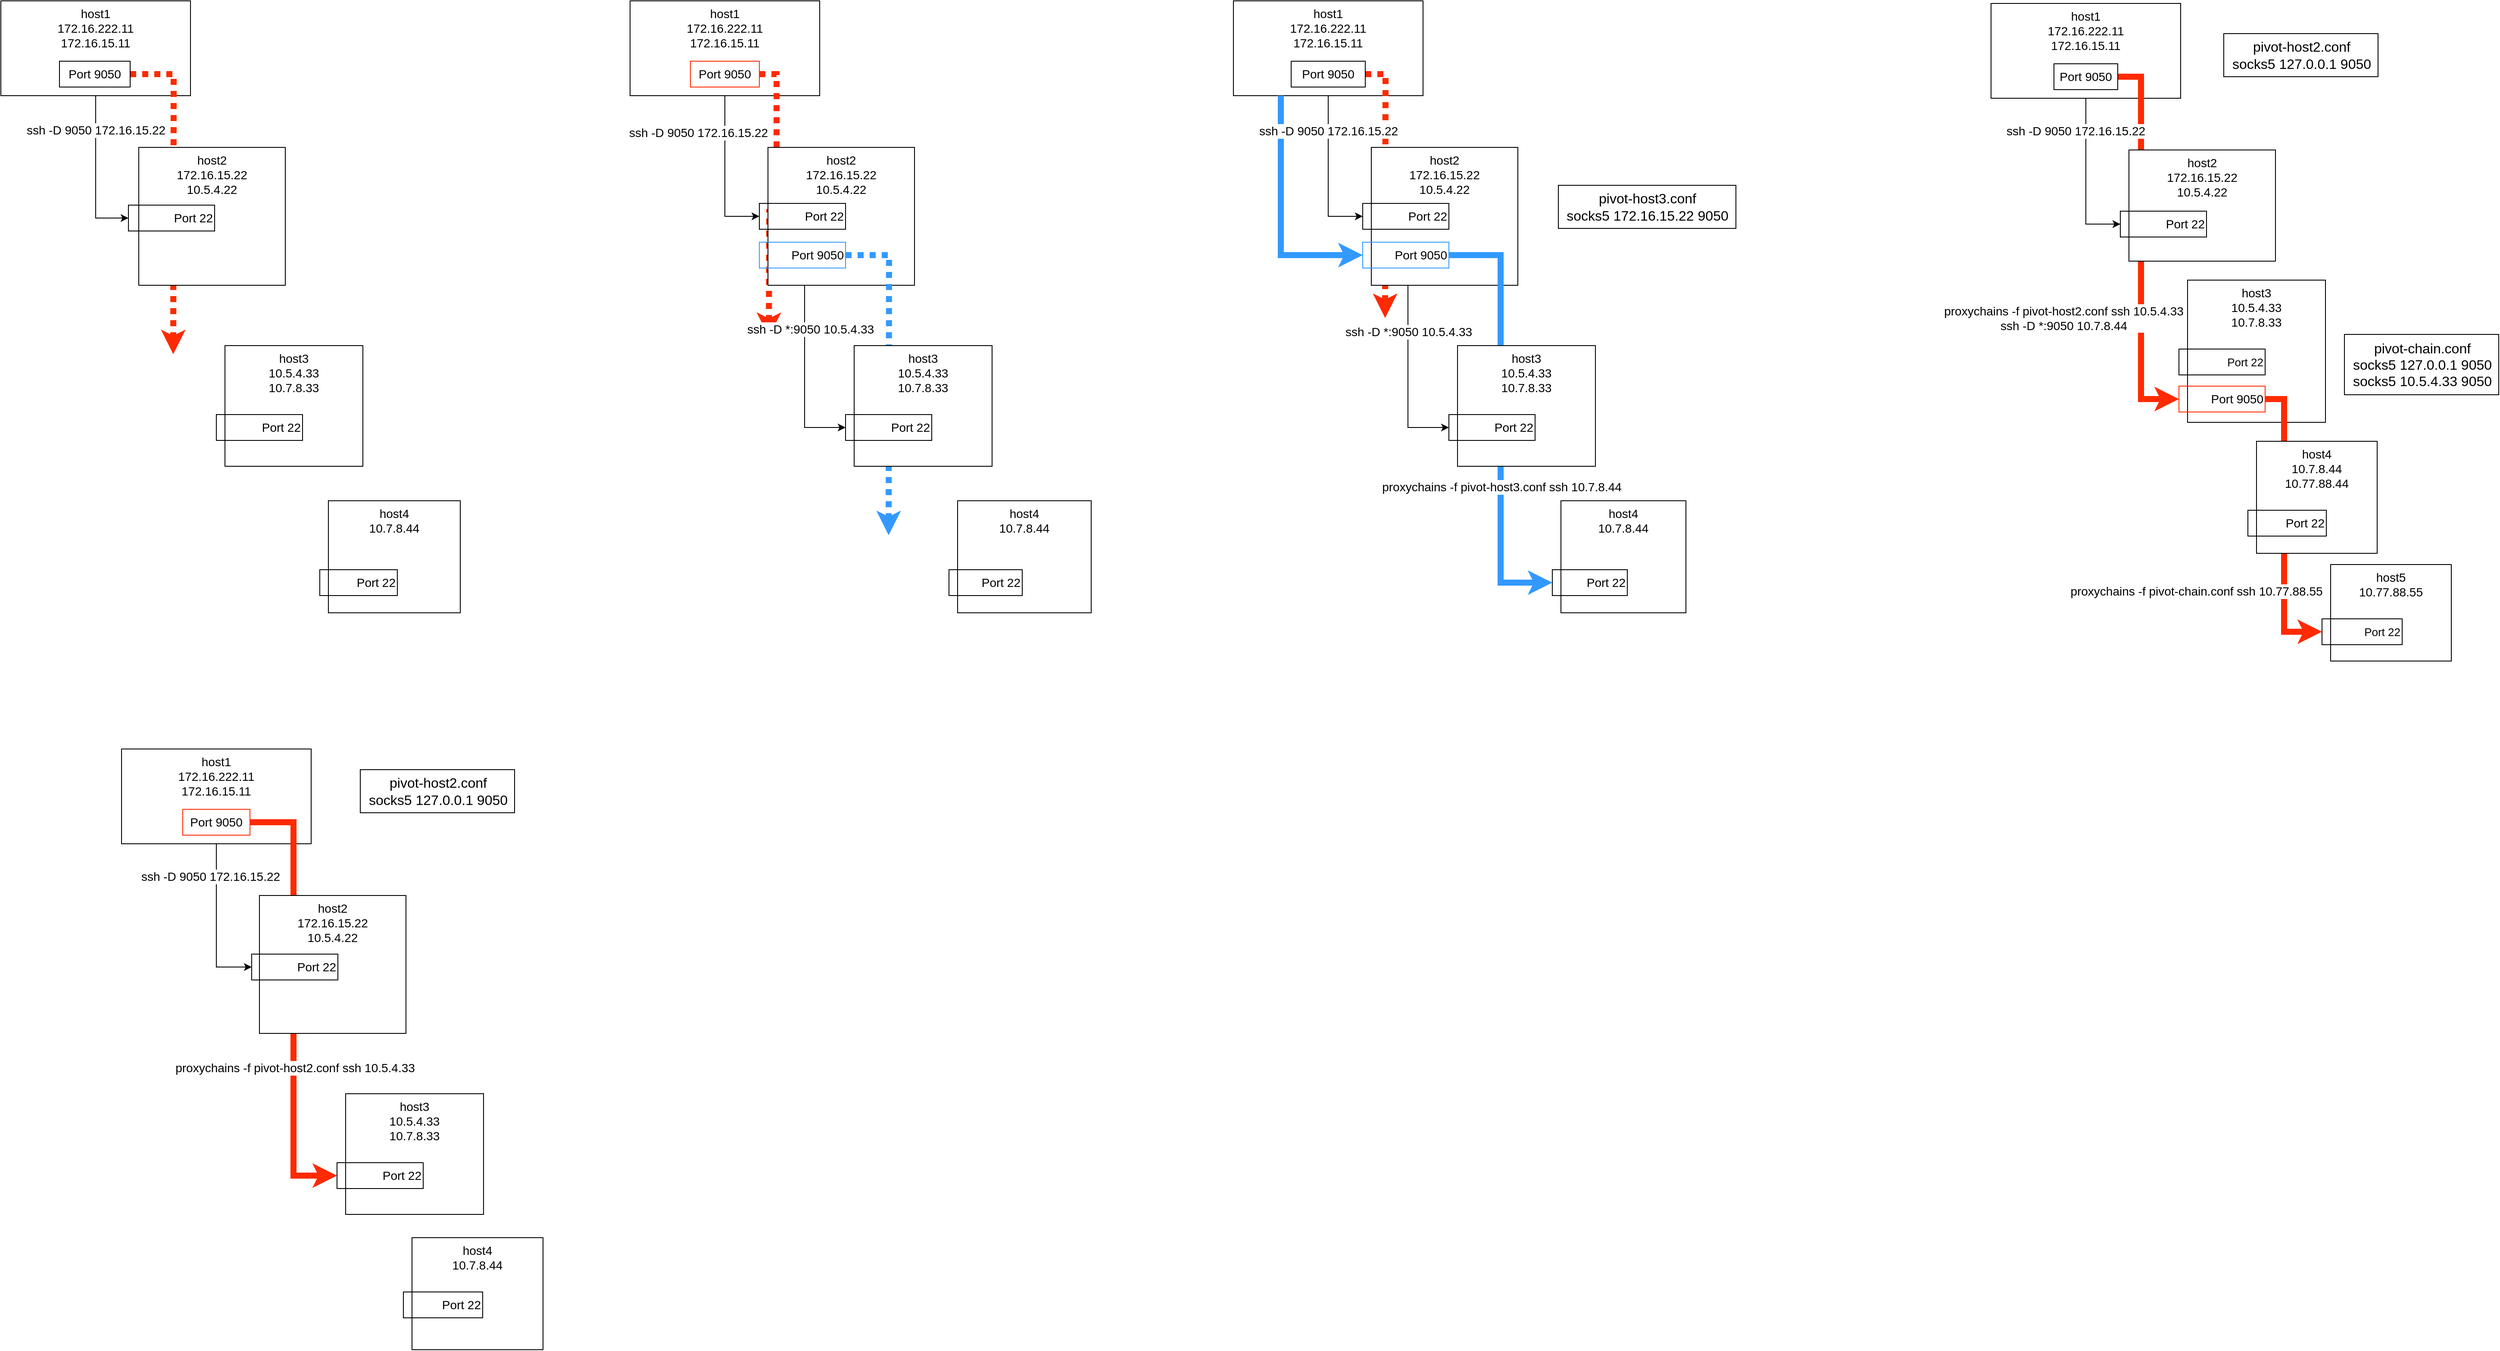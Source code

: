 <mxfile version="24.3.1" type="device">
  <diagram name="Page-1" id="nx87WHS0zUf4_XjafmUd">
    <mxGraphModel dx="1536" dy="868" grid="0" gridSize="10" guides="0" tooltips="1" connect="1" arrows="1" fold="1" page="0" pageScale="1" pageWidth="850" pageHeight="1100" math="0" shadow="0">
      <root>
        <mxCell id="0" />
        <mxCell id="1" parent="0" />
        <mxCell id="AU1vxYE2olVwv8mmauUp-4" value="host1&lt;div style=&quot;font-size: 14px;&quot;&gt;172.16.222.11&lt;/div&gt;&lt;div style=&quot;font-size: 14px;&quot;&gt;172.16.15.11&lt;/div&gt;" style="rounded=0;whiteSpace=wrap;html=1;verticalAlign=top;fontSize=14;" vertex="1" parent="1">
          <mxGeometry x="2379" y="223" width="220" height="110" as="geometry" />
        </mxCell>
        <mxCell id="AU1vxYE2olVwv8mmauUp-5" style="edgeStyle=orthogonalEdgeStyle;rounded=0;orthogonalLoop=1;jettySize=auto;html=1;exitX=1;exitY=0.5;exitDx=0;exitDy=0;strokeWidth=7;strokeColor=#FF2A00;entryX=0;entryY=0.5;entryDx=0;entryDy=0;" edge="1" source="AU1vxYE2olVwv8mmauUp-6" parent="1" target="AU1vxYE2olVwv8mmauUp-13">
          <mxGeometry relative="1" as="geometry">
            <mxPoint x="2555" y="591" as="targetPoint" />
            <Array as="points">
              <mxPoint x="2553" y="308" />
              <mxPoint x="2553" y="682" />
            </Array>
          </mxGeometry>
        </mxCell>
        <mxCell id="AU1vxYE2olVwv8mmauUp-22" value="proxychains -f pivot-host2.conf ssh 10.5.4.33&lt;div&gt;ssh -D *:9050 10.7.8.44&lt;/div&gt;" style="edgeLabel;html=1;align=center;verticalAlign=middle;resizable=0;points=[];fontSize=14;" vertex="1" connectable="0" parent="AU1vxYE2olVwv8mmauUp-5">
          <mxGeometry x="0.386" y="1" relative="1" as="geometry">
            <mxPoint x="-91" y="-2" as="offset" />
          </mxGeometry>
        </mxCell>
        <mxCell id="2Cra7BhOIpoem1QS6vFA-68" value="host1&lt;div style=&quot;font-size: 14px;&quot;&gt;172.16.222.11&lt;/div&gt;&lt;div style=&quot;font-size: 14px;&quot;&gt;172.16.15.11&lt;/div&gt;" style="rounded=0;whiteSpace=wrap;html=1;verticalAlign=top;fontSize=14;" parent="1" vertex="1">
          <mxGeometry x="1500" y="220" width="220" height="110" as="geometry" />
        </mxCell>
        <mxCell id="2Cra7BhOIpoem1QS6vFA-69" style="edgeStyle=orthogonalEdgeStyle;rounded=0;orthogonalLoop=1;jettySize=auto;html=1;exitX=1;exitY=0.5;exitDx=0;exitDy=0;strokeWidth=7;strokeColor=#FF2A00;dashed=1;dashPattern=1 1;" parent="1" source="2Cra7BhOIpoem1QS6vFA-70" edge="1">
          <mxGeometry relative="1" as="geometry">
            <mxPoint x="1676" y="588" as="targetPoint" />
          </mxGeometry>
        </mxCell>
        <mxCell id="2Cra7BhOIpoem1QS6vFA-24" style="edgeStyle=orthogonalEdgeStyle;rounded=0;orthogonalLoop=1;jettySize=auto;html=1;exitX=0.5;exitY=1;exitDx=0;exitDy=0;entryX=0;entryY=0.5;entryDx=0;entryDy=0;" parent="1" source="2Cra7BhOIpoem1QS6vFA-1" target="2Cra7BhOIpoem1QS6vFA-5" edge="1">
          <mxGeometry relative="1" as="geometry" />
        </mxCell>
        <mxCell id="2Cra7BhOIpoem1QS6vFA-85" value="ssh -D 9050 172.16.15.22" style="edgeLabel;html=1;align=center;verticalAlign=middle;resizable=0;points=[];fontSize=14;" parent="2Cra7BhOIpoem1QS6vFA-24" vertex="1" connectable="0">
          <mxGeometry x="-0.394" relative="1" as="geometry">
            <mxPoint y="-15" as="offset" />
          </mxGeometry>
        </mxCell>
        <mxCell id="2Cra7BhOIpoem1QS6vFA-1" value="host1&lt;div style=&quot;font-size: 14px;&quot;&gt;172.16.222.11&lt;/div&gt;&lt;div style=&quot;font-size: 14px;&quot;&gt;172.16.15.11&lt;/div&gt;" style="rounded=0;whiteSpace=wrap;html=1;verticalAlign=top;fontSize=14;" parent="1" vertex="1">
          <mxGeometry x="70" y="220" width="220" height="110" as="geometry" />
        </mxCell>
        <mxCell id="2Cra7BhOIpoem1QS6vFA-79" style="edgeStyle=orthogonalEdgeStyle;rounded=0;orthogonalLoop=1;jettySize=auto;html=1;exitX=1;exitY=0.5;exitDx=0;exitDy=0;strokeWidth=7;strokeColor=#FF2A00;dashed=1;dashPattern=1 1;" parent="1" source="2Cra7BhOIpoem1QS6vFA-3" edge="1">
          <mxGeometry relative="1" as="geometry">
            <mxPoint x="270" y="630" as="targetPoint" />
          </mxGeometry>
        </mxCell>
        <mxCell id="2Cra7BhOIpoem1QS6vFA-3" value="Port 9050" style="text;html=1;align=center;verticalAlign=middle;whiteSpace=wrap;rounded=0;strokeColor=default;fontSize=14;" parent="1" vertex="1">
          <mxGeometry x="138" y="290" width="82" height="30" as="geometry" />
        </mxCell>
        <mxCell id="2Cra7BhOIpoem1QS6vFA-4" value="&lt;div style=&quot;font-size: 14px;&quot;&gt;host2&lt;/div&gt;&lt;div style=&quot;font-size: 14px;&quot;&gt;&lt;span style=&quot;background-color: initial; font-size: 14px;&quot;&gt;172.16.15.22&lt;/span&gt;&lt;br style=&quot;font-size: 14px;&quot;&gt;&lt;/div&gt;&lt;div style=&quot;font-size: 14px;&quot;&gt;&lt;span style=&quot;background-color: initial; font-size: 14px;&quot;&gt;10.5.4.22&lt;/span&gt;&lt;/div&gt;" style="rounded=0;whiteSpace=wrap;html=1;verticalAlign=top;fontSize=14;" parent="1" vertex="1">
          <mxGeometry x="230" y="390" width="170" height="160" as="geometry" />
        </mxCell>
        <mxCell id="2Cra7BhOIpoem1QS6vFA-5" value="&amp;nbsp;Port 22" style="text;html=1;align=right;verticalAlign=middle;whiteSpace=wrap;rounded=0;strokeColor=default;fontSize=14;" parent="1" vertex="1">
          <mxGeometry x="218" y="457" width="100" height="30" as="geometry" />
        </mxCell>
        <mxCell id="2Cra7BhOIpoem1QS6vFA-13" value="&lt;div style=&quot;font-size: 14px;&quot;&gt;host4&lt;/div&gt;&lt;div style=&quot;font-size: 14px;&quot;&gt;&lt;span style=&quot;background-color: initial; font-size: 14px;&quot;&gt;10.7.8.44&lt;/span&gt;&lt;/div&gt;" style="rounded=0;whiteSpace=wrap;html=1;verticalAlign=top;fontSize=14;" parent="1" vertex="1">
          <mxGeometry x="450" y="800" width="153" height="130" as="geometry" />
        </mxCell>
        <mxCell id="2Cra7BhOIpoem1QS6vFA-10" value="&lt;div style=&quot;font-size: 14px;&quot;&gt;host3&lt;/div&gt;&lt;div style=&quot;font-size: 14px;&quot;&gt;&lt;span style=&quot;background-color: initial; font-size: 14px;&quot;&gt;10.5.4.33&lt;/span&gt;&lt;br style=&quot;font-size: 14px;&quot;&gt;&lt;/div&gt;&lt;div style=&quot;font-size: 14px;&quot;&gt;&lt;span style=&quot;background-color: initial; font-size: 14px;&quot;&gt;10.7.8.33&lt;/span&gt;&lt;/div&gt;" style="rounded=0;whiteSpace=wrap;html=1;verticalAlign=top;fontSize=14;" parent="1" vertex="1">
          <mxGeometry x="330" y="620" width="160" height="140" as="geometry" />
        </mxCell>
        <mxCell id="2Cra7BhOIpoem1QS6vFA-22" value="Port 22" style="text;html=1;align=right;verticalAlign=middle;whiteSpace=wrap;rounded=0;strokeColor=default;fontSize=14;" parent="1" vertex="1">
          <mxGeometry x="320" y="700" width="100" height="30" as="geometry" />
        </mxCell>
        <mxCell id="2Cra7BhOIpoem1QS6vFA-25" value="Port 22" style="text;html=1;align=right;verticalAlign=middle;whiteSpace=wrap;rounded=0;strokeColor=default;fontSize=14;" parent="1" vertex="1">
          <mxGeometry x="440" y="880" width="90" height="30" as="geometry" />
        </mxCell>
        <mxCell id="2Cra7BhOIpoem1QS6vFA-54" style="edgeStyle=orthogonalEdgeStyle;rounded=0;orthogonalLoop=1;jettySize=auto;html=1;exitX=0.5;exitY=1;exitDx=0;exitDy=0;entryX=0;entryY=0.5;entryDx=0;entryDy=0;" parent="1" source="2Cra7BhOIpoem1QS6vFA-55" target="2Cra7BhOIpoem1QS6vFA-59" edge="1">
          <mxGeometry relative="1" as="geometry" />
        </mxCell>
        <mxCell id="2Cra7BhOIpoem1QS6vFA-81" value="ssh -D 9050 172.16.15.22" style="edgeLabel;html=1;align=center;verticalAlign=middle;resizable=0;points=[];fontSize=14;" parent="2Cra7BhOIpoem1QS6vFA-54" vertex="1" connectable="0">
          <mxGeometry x="-0.394" y="2" relative="1" as="geometry">
            <mxPoint x="-33" y="-12" as="offset" />
          </mxGeometry>
        </mxCell>
        <mxCell id="2Cra7BhOIpoem1QS6vFA-55" value="host1&lt;div style=&quot;font-size: 14px;&quot;&gt;172.16.222.11&lt;/div&gt;&lt;div style=&quot;font-size: 14px;&quot;&gt;172.16.15.11&lt;/div&gt;" style="rounded=0;whiteSpace=wrap;html=1;verticalAlign=top;fontSize=14;" parent="1" vertex="1">
          <mxGeometry x="800" y="220" width="220" height="110" as="geometry" />
        </mxCell>
        <mxCell id="2Cra7BhOIpoem1QS6vFA-56" style="edgeStyle=orthogonalEdgeStyle;rounded=0;orthogonalLoop=1;jettySize=auto;html=1;exitX=1;exitY=0.5;exitDx=0;exitDy=0;strokeWidth=7;strokeColor=#FF2A00;dashed=1;dashPattern=1 1;" parent="1" source="2Cra7BhOIpoem1QS6vFA-57" edge="1">
          <mxGeometry relative="1" as="geometry">
            <mxPoint x="961" y="610" as="targetPoint" />
          </mxGeometry>
        </mxCell>
        <mxCell id="2Cra7BhOIpoem1QS6vFA-57" value="Port 9050" style="text;html=1;align=center;verticalAlign=middle;whiteSpace=wrap;rounded=0;strokeColor=#FF2A00;fontSize=14;" parent="1" vertex="1">
          <mxGeometry x="870" y="290" width="80" height="30" as="geometry" />
        </mxCell>
        <mxCell id="2Cra7BhOIpoem1QS6vFA-108" style="edgeStyle=orthogonalEdgeStyle;rounded=0;orthogonalLoop=1;jettySize=auto;html=1;exitX=0.25;exitY=1;exitDx=0;exitDy=0;entryX=0;entryY=0.5;entryDx=0;entryDy=0;" parent="1" source="2Cra7BhOIpoem1QS6vFA-58" target="2Cra7BhOIpoem1QS6vFA-64" edge="1">
          <mxGeometry relative="1" as="geometry" />
        </mxCell>
        <mxCell id="2Cra7BhOIpoem1QS6vFA-109" value="ssh -D *:9050 10.5.4.33" style="edgeLabel;html=1;align=center;verticalAlign=middle;resizable=0;points=[];fontSize=14;" parent="2Cra7BhOIpoem1QS6vFA-108" vertex="1" connectable="0">
          <mxGeometry x="-0.445" y="1" relative="1" as="geometry">
            <mxPoint x="5" y="-8" as="offset" />
          </mxGeometry>
        </mxCell>
        <mxCell id="2Cra7BhOIpoem1QS6vFA-58" value="&lt;div style=&quot;font-size: 14px;&quot;&gt;host2&lt;/div&gt;&lt;div style=&quot;font-size: 14px;&quot;&gt;&lt;span style=&quot;background-color: initial; font-size: 14px;&quot;&gt;172.16.15.22&lt;/span&gt;&lt;br style=&quot;font-size: 14px;&quot;&gt;&lt;/div&gt;&lt;div style=&quot;font-size: 14px;&quot;&gt;&lt;span style=&quot;background-color: initial; font-size: 14px;&quot;&gt;10.5.4.22&lt;/span&gt;&lt;/div&gt;" style="rounded=0;whiteSpace=wrap;html=1;verticalAlign=top;fontSize=14;" parent="1" vertex="1">
          <mxGeometry x="960" y="390" width="170" height="160" as="geometry" />
        </mxCell>
        <mxCell id="2Cra7BhOIpoem1QS6vFA-59" value="&amp;nbsp;Port 22" style="text;html=1;align=right;verticalAlign=middle;whiteSpace=wrap;rounded=0;strokeColor=default;fontSize=14;" parent="1" vertex="1">
          <mxGeometry x="950" y="455" width="100" height="30" as="geometry" />
        </mxCell>
        <mxCell id="2Cra7BhOIpoem1QS6vFA-80" style="edgeStyle=orthogonalEdgeStyle;rounded=0;orthogonalLoop=1;jettySize=auto;html=1;exitX=1;exitY=0.5;exitDx=0;exitDy=0;strokeWidth=7;strokeColor=#3399FF;dashed=1;dashPattern=1 1;" parent="1" source="2Cra7BhOIpoem1QS6vFA-61" edge="1">
          <mxGeometry relative="1" as="geometry">
            <mxPoint x="1100" y="840" as="targetPoint" />
          </mxGeometry>
        </mxCell>
        <mxCell id="2Cra7BhOIpoem1QS6vFA-61" value="Port 9050" style="text;html=1;align=right;verticalAlign=middle;whiteSpace=wrap;rounded=0;strokeColor=#3399FF;fontSize=14;" parent="1" vertex="1">
          <mxGeometry x="950" y="500" width="100" height="30" as="geometry" />
        </mxCell>
        <mxCell id="2Cra7BhOIpoem1QS6vFA-62" value="&lt;div style=&quot;font-size: 14px;&quot;&gt;host4&lt;/div&gt;&lt;div style=&quot;font-size: 14px;&quot;&gt;&lt;span style=&quot;background-color: initial; font-size: 14px;&quot;&gt;10.7.8.44&lt;/span&gt;&lt;/div&gt;" style="rounded=0;whiteSpace=wrap;html=1;verticalAlign=top;fontSize=14;" parent="1" vertex="1">
          <mxGeometry x="1180" y="800" width="155" height="130" as="geometry" />
        </mxCell>
        <mxCell id="2Cra7BhOIpoem1QS6vFA-63" value="&lt;div style=&quot;font-size: 14px;&quot;&gt;host3&lt;/div&gt;&lt;div style=&quot;font-size: 14px;&quot;&gt;&lt;span style=&quot;background-color: initial; font-size: 14px;&quot;&gt;10.5.4.33&lt;/span&gt;&lt;br style=&quot;font-size: 14px;&quot;&gt;&lt;/div&gt;&lt;div style=&quot;font-size: 14px;&quot;&gt;&lt;span style=&quot;background-color: initial; font-size: 14px;&quot;&gt;10.7.8.33&lt;/span&gt;&lt;/div&gt;" style="rounded=0;whiteSpace=wrap;html=1;verticalAlign=top;fontSize=14;" parent="1" vertex="1">
          <mxGeometry x="1060" y="620" width="160" height="140" as="geometry" />
        </mxCell>
        <mxCell id="2Cra7BhOIpoem1QS6vFA-64" value="Port 22" style="text;html=1;align=right;verticalAlign=middle;whiteSpace=wrap;rounded=0;strokeColor=default;fontSize=14;" parent="1" vertex="1">
          <mxGeometry x="1050" y="700" width="100" height="30" as="geometry" />
        </mxCell>
        <mxCell id="2Cra7BhOIpoem1QS6vFA-65" value="Port 22" style="text;html=1;align=right;verticalAlign=middle;whiteSpace=wrap;rounded=0;strokeColor=default;fontSize=14;" parent="1" vertex="1">
          <mxGeometry x="1170" y="880" width="85" height="30" as="geometry" />
        </mxCell>
        <mxCell id="2Cra7BhOIpoem1QS6vFA-66" style="edgeStyle=orthogonalEdgeStyle;rounded=0;orthogonalLoop=1;jettySize=auto;html=1;exitX=0.25;exitY=1;exitDx=0;exitDy=0;entryX=0;entryY=0.5;entryDx=0;entryDy=0;fillColor=#ffe6cc;strokeColor=#3399FF;strokeWidth=7;" parent="1" source="2Cra7BhOIpoem1QS6vFA-68" target="2Cra7BhOIpoem1QS6vFA-74" edge="1">
          <mxGeometry relative="1" as="geometry" />
        </mxCell>
        <mxCell id="2Cra7BhOIpoem1QS6vFA-67" style="edgeStyle=orthogonalEdgeStyle;rounded=0;orthogonalLoop=1;jettySize=auto;html=1;exitX=0.5;exitY=1;exitDx=0;exitDy=0;entryX=0;entryY=0.5;entryDx=0;entryDy=0;" parent="1" source="2Cra7BhOIpoem1QS6vFA-68" target="2Cra7BhOIpoem1QS6vFA-72" edge="1">
          <mxGeometry relative="1" as="geometry" />
        </mxCell>
        <mxCell id="2Cra7BhOIpoem1QS6vFA-88" value="ssh -D 9050 172.16.15.22" style="edgeLabel;html=1;align=center;verticalAlign=middle;resizable=0;points=[];fontSize=14;labelBackgroundColor=default;" parent="2Cra7BhOIpoem1QS6vFA-67" vertex="1" connectable="0">
          <mxGeometry x="-0.429" relative="1" as="geometry">
            <mxPoint y="-11" as="offset" />
          </mxGeometry>
        </mxCell>
        <mxCell id="2Cra7BhOIpoem1QS6vFA-70" value="Port 9050" style="text;html=1;align=center;verticalAlign=middle;whiteSpace=wrap;rounded=0;strokeColor=default;fontSize=14;" parent="1" vertex="1">
          <mxGeometry x="1567" y="290" width="86" height="30" as="geometry" />
        </mxCell>
        <mxCell id="2Cra7BhOIpoem1QS6vFA-110" style="edgeStyle=orthogonalEdgeStyle;rounded=0;orthogonalLoop=1;jettySize=auto;html=1;exitX=0.25;exitY=1;exitDx=0;exitDy=0;entryX=0;entryY=0.5;entryDx=0;entryDy=0;" parent="1" source="2Cra7BhOIpoem1QS6vFA-71" target="2Cra7BhOIpoem1QS6vFA-77" edge="1">
          <mxGeometry relative="1" as="geometry" />
        </mxCell>
        <mxCell id="2Cra7BhOIpoem1QS6vFA-111" value="ssh -D *:9050 10.5.4.33" style="edgeLabel;html=1;align=center;verticalAlign=middle;resizable=0;points=[];fontSize=14;" parent="2Cra7BhOIpoem1QS6vFA-110" vertex="1" connectable="0">
          <mxGeometry x="-0.407" y="-1" relative="1" as="geometry">
            <mxPoint x="1" y="-9" as="offset" />
          </mxGeometry>
        </mxCell>
        <mxCell id="2Cra7BhOIpoem1QS6vFA-71" value="&lt;div style=&quot;font-size: 14px;&quot;&gt;host2&lt;/div&gt;&lt;div style=&quot;font-size: 14px;&quot;&gt;&lt;span style=&quot;background-color: initial; font-size: 14px;&quot;&gt;172.16.15.22&lt;/span&gt;&lt;br style=&quot;font-size: 14px;&quot;&gt;&lt;/div&gt;&lt;div style=&quot;font-size: 14px;&quot;&gt;&lt;span style=&quot;background-color: initial; font-size: 14px;&quot;&gt;10.5.4.22&lt;/span&gt;&lt;/div&gt;" style="rounded=0;whiteSpace=wrap;html=1;verticalAlign=top;fontSize=14;" parent="1" vertex="1">
          <mxGeometry x="1660" y="390" width="170" height="160" as="geometry" />
        </mxCell>
        <mxCell id="2Cra7BhOIpoem1QS6vFA-72" value="&amp;nbsp;Port 22" style="text;html=1;align=right;verticalAlign=middle;whiteSpace=wrap;rounded=0;strokeColor=default;fontSize=14;" parent="1" vertex="1">
          <mxGeometry x="1650" y="455" width="100" height="30" as="geometry" />
        </mxCell>
        <mxCell id="2Cra7BhOIpoem1QS6vFA-73" style="edgeStyle=orthogonalEdgeStyle;rounded=0;orthogonalLoop=1;jettySize=auto;html=1;exitX=1;exitY=0.5;exitDx=0;exitDy=0;entryX=0;entryY=0.5;entryDx=0;entryDy=0;strokeColor=#3399FF;strokeWidth=7;" parent="1" source="2Cra7BhOIpoem1QS6vFA-74" target="2Cra7BhOIpoem1QS6vFA-78" edge="1">
          <mxGeometry relative="1" as="geometry" />
        </mxCell>
        <mxCell id="2Cra7BhOIpoem1QS6vFA-90" value="proxychains -f pivot-host3.conf ssh 10.7.8.44" style="edgeLabel;html=1;align=center;verticalAlign=middle;resizable=0;points=[];fontSize=14;" parent="2Cra7BhOIpoem1QS6vFA-73" vertex="1" connectable="0">
          <mxGeometry x="0.316" y="1" relative="1" as="geometry">
            <mxPoint as="offset" />
          </mxGeometry>
        </mxCell>
        <mxCell id="2Cra7BhOIpoem1QS6vFA-74" value="Port 9050" style="text;html=1;align=right;verticalAlign=middle;whiteSpace=wrap;rounded=0;strokeColor=#3399FF;fontSize=14;" parent="1" vertex="1">
          <mxGeometry x="1650" y="500" width="100" height="30" as="geometry" />
        </mxCell>
        <mxCell id="2Cra7BhOIpoem1QS6vFA-75" value="&lt;div style=&quot;font-size: 14px;&quot;&gt;host4&lt;/div&gt;&lt;div style=&quot;font-size: 14px;&quot;&gt;&lt;span style=&quot;background-color: initial; font-size: 14px;&quot;&gt;10.7.8.44&lt;/span&gt;&lt;/div&gt;" style="rounded=0;whiteSpace=wrap;html=1;verticalAlign=top;fontSize=14;" parent="1" vertex="1">
          <mxGeometry x="1880" y="800" width="145" height="130" as="geometry" />
        </mxCell>
        <mxCell id="2Cra7BhOIpoem1QS6vFA-76" value="&lt;div style=&quot;font-size: 14px;&quot;&gt;host3&lt;/div&gt;&lt;div style=&quot;font-size: 14px;&quot;&gt;&lt;span style=&quot;background-color: initial; font-size: 14px;&quot;&gt;10.5.4.33&lt;/span&gt;&lt;br style=&quot;font-size: 14px;&quot;&gt;&lt;/div&gt;&lt;div style=&quot;font-size: 14px;&quot;&gt;&lt;span style=&quot;background-color: initial; font-size: 14px;&quot;&gt;10.7.8.33&lt;/span&gt;&lt;/div&gt;" style="rounded=0;whiteSpace=wrap;html=1;verticalAlign=top;fontSize=14;" parent="1" vertex="1">
          <mxGeometry x="1760" y="620" width="160" height="140" as="geometry" />
        </mxCell>
        <mxCell id="2Cra7BhOIpoem1QS6vFA-77" value="Port 22" style="text;html=1;align=right;verticalAlign=middle;whiteSpace=wrap;rounded=0;strokeColor=default;fontSize=14;" parent="1" vertex="1">
          <mxGeometry x="1750" y="700" width="100" height="30" as="geometry" />
        </mxCell>
        <mxCell id="2Cra7BhOIpoem1QS6vFA-78" value="Port 22" style="text;html=1;align=right;verticalAlign=middle;whiteSpace=wrap;rounded=0;strokeColor=default;fontSize=14;" parent="1" vertex="1">
          <mxGeometry x="1870" y="880" width="87" height="30" as="geometry" />
        </mxCell>
        <mxCell id="2Cra7BhOIpoem1QS6vFA-92" value="&lt;div style=&quot;font-size: 16px;&quot;&gt;pivot-host3.conf&lt;/div&gt;&lt;div style=&quot;font-size: 16px;&quot;&gt;socks5 172.16.15.22 9050&lt;/div&gt;" style="text;html=1;align=center;verticalAlign=middle;resizable=0;points=[];autosize=1;strokeColor=default;fillColor=none;fontSize=16;" parent="1" vertex="1">
          <mxGeometry x="1877" y="434" width="206" height="50" as="geometry" />
        </mxCell>
        <mxCell id="2Cra7BhOIpoem1QS6vFA-93" style="edgeStyle=orthogonalEdgeStyle;rounded=0;orthogonalLoop=1;jettySize=auto;html=1;exitX=0.5;exitY=1;exitDx=0;exitDy=0;entryX=0;entryY=0.5;entryDx=0;entryDy=0;" parent="1" source="2Cra7BhOIpoem1QS6vFA-95" target="2Cra7BhOIpoem1QS6vFA-100" edge="1">
          <mxGeometry relative="1" as="geometry" />
        </mxCell>
        <mxCell id="2Cra7BhOIpoem1QS6vFA-94" value="ssh -D 9050 172.16.15.22" style="edgeLabel;html=1;align=center;verticalAlign=middle;resizable=0;points=[];fontSize=14;" parent="2Cra7BhOIpoem1QS6vFA-93" vertex="1" connectable="0">
          <mxGeometry x="-0.394" y="2" relative="1" as="geometry">
            <mxPoint x="-9" y="-18" as="offset" />
          </mxGeometry>
        </mxCell>
        <mxCell id="2Cra7BhOIpoem1QS6vFA-95" value="host1&lt;div style=&quot;font-size: 14px;&quot;&gt;172.16.222.11&lt;/div&gt;&lt;div style=&quot;font-size: 14px;&quot;&gt;172.16.15.11&lt;/div&gt;" style="rounded=0;whiteSpace=wrap;html=1;verticalAlign=top;fontSize=14;" parent="1" vertex="1">
          <mxGeometry x="210" y="1088" width="220" height="110" as="geometry" />
        </mxCell>
        <mxCell id="2Cra7BhOIpoem1QS6vFA-96" style="edgeStyle=orthogonalEdgeStyle;rounded=0;orthogonalLoop=1;jettySize=auto;html=1;exitX=1;exitY=0.5;exitDx=0;exitDy=0;strokeWidth=7;strokeColor=#FF2A00;entryX=0;entryY=0.5;entryDx=0;entryDy=0;" parent="1" source="2Cra7BhOIpoem1QS6vFA-98" target="2Cra7BhOIpoem1QS6vFA-105" edge="1">
          <mxGeometry relative="1" as="geometry">
            <mxPoint x="810" y="1238" as="targetPoint" />
          </mxGeometry>
        </mxCell>
        <mxCell id="2Cra7BhOIpoem1QS6vFA-97" value="proxychains -f pivot-host2.conf ssh 10.5.4.33" style="edgeLabel;html=1;align=center;verticalAlign=middle;resizable=0;points=[];fontSize=14;" parent="2Cra7BhOIpoem1QS6vFA-96" vertex="1" connectable="0">
          <mxGeometry x="0.381" y="1" relative="1" as="geometry">
            <mxPoint y="-18" as="offset" />
          </mxGeometry>
        </mxCell>
        <mxCell id="2Cra7BhOIpoem1QS6vFA-98" value="Port 9050" style="text;html=1;align=center;verticalAlign=middle;whiteSpace=wrap;rounded=0;strokeColor=#FF2A00;fontSize=14;" parent="1" vertex="1">
          <mxGeometry x="281" y="1158" width="78" height="30" as="geometry" />
        </mxCell>
        <mxCell id="2Cra7BhOIpoem1QS6vFA-99" value="&lt;div style=&quot;font-size: 14px;&quot;&gt;host2&lt;/div&gt;&lt;div style=&quot;font-size: 14px;&quot;&gt;&lt;span style=&quot;background-color: initial; font-size: 14px;&quot;&gt;172.16.15.22&lt;/span&gt;&lt;br style=&quot;font-size: 14px;&quot;&gt;&lt;/div&gt;&lt;div style=&quot;font-size: 14px;&quot;&gt;&lt;span style=&quot;background-color: initial; font-size: 14px;&quot;&gt;10.5.4.22&lt;/span&gt;&lt;/div&gt;" style="rounded=0;whiteSpace=wrap;html=1;verticalAlign=top;fontSize=14;" parent="1" vertex="1">
          <mxGeometry x="370" y="1258" width="170" height="160" as="geometry" />
        </mxCell>
        <mxCell id="2Cra7BhOIpoem1QS6vFA-100" value="&amp;nbsp;Port 22" style="text;html=1;align=right;verticalAlign=middle;whiteSpace=wrap;rounded=0;strokeColor=default;fontSize=14;" parent="1" vertex="1">
          <mxGeometry x="361" y="1326" width="100" height="30" as="geometry" />
        </mxCell>
        <mxCell id="2Cra7BhOIpoem1QS6vFA-103" value="&lt;div style=&quot;font-size: 14px;&quot;&gt;host4&lt;/div&gt;&lt;div style=&quot;font-size: 14px;&quot;&gt;&lt;span style=&quot;background-color: initial; font-size: 14px;&quot;&gt;10.7.8.44&lt;/span&gt;&lt;/div&gt;" style="rounded=0;whiteSpace=wrap;html=1;verticalAlign=top;fontSize=14;" parent="1" vertex="1">
          <mxGeometry x="547" y="1655" width="152" height="130" as="geometry" />
        </mxCell>
        <mxCell id="2Cra7BhOIpoem1QS6vFA-104" value="&lt;div style=&quot;font-size: 14px;&quot;&gt;host3&lt;/div&gt;&lt;div style=&quot;font-size: 14px;&quot;&gt;&lt;span style=&quot;background-color: initial; font-size: 14px;&quot;&gt;10.5.4.33&lt;/span&gt;&lt;br style=&quot;font-size: 14px;&quot;&gt;&lt;/div&gt;&lt;div style=&quot;font-size: 14px;&quot;&gt;&lt;span style=&quot;background-color: initial; font-size: 14px;&quot;&gt;10.7.8.33&lt;/span&gt;&lt;/div&gt;" style="rounded=0;whiteSpace=wrap;html=1;verticalAlign=top;fontSize=14;" parent="1" vertex="1">
          <mxGeometry x="470" y="1488" width="160" height="140" as="geometry" />
        </mxCell>
        <mxCell id="2Cra7BhOIpoem1QS6vFA-105" value="Port 22" style="text;html=1;align=right;verticalAlign=middle;whiteSpace=wrap;rounded=0;strokeColor=default;fontSize=14;" parent="1" vertex="1">
          <mxGeometry x="460" y="1568" width="100" height="30" as="geometry" />
        </mxCell>
        <mxCell id="2Cra7BhOIpoem1QS6vFA-106" value="Port 22" style="text;html=1;align=right;verticalAlign=middle;whiteSpace=wrap;rounded=0;strokeColor=default;fontSize=14;" parent="1" vertex="1">
          <mxGeometry x="537" y="1718" width="92" height="30" as="geometry" />
        </mxCell>
        <mxCell id="AU1vxYE2olVwv8mmauUp-2" style="edgeStyle=orthogonalEdgeStyle;rounded=0;orthogonalLoop=1;jettySize=auto;html=1;exitX=0.5;exitY=1;exitDx=0;exitDy=0;entryX=0;entryY=0.5;entryDx=0;entryDy=0;" edge="1" source="AU1vxYE2olVwv8mmauUp-4" target="AU1vxYE2olVwv8mmauUp-10" parent="1">
          <mxGeometry relative="1" as="geometry" />
        </mxCell>
        <mxCell id="AU1vxYE2olVwv8mmauUp-3" value="ssh -D 9050 172.16.15.22" style="edgeLabel;html=1;align=center;verticalAlign=middle;resizable=0;points=[];fontSize=14;" vertex="1" connectable="0" parent="AU1vxYE2olVwv8mmauUp-2">
          <mxGeometry x="-0.429" relative="1" as="geometry">
            <mxPoint x="-12" y="-15" as="offset" />
          </mxGeometry>
        </mxCell>
        <mxCell id="AU1vxYE2olVwv8mmauUp-6" value="Port 9050" style="text;html=1;align=center;verticalAlign=middle;whiteSpace=wrap;rounded=0;strokeColor=default;fontSize=14;" vertex="1" parent="1">
          <mxGeometry x="2452" y="293" width="74" height="30" as="geometry" />
        </mxCell>
        <mxCell id="AU1vxYE2olVwv8mmauUp-9" value="&lt;div style=&quot;font-size: 14px;&quot;&gt;host2&lt;/div&gt;&lt;div style=&quot;font-size: 14px;&quot;&gt;&lt;span style=&quot;background-color: initial; font-size: 14px;&quot;&gt;172.16.15.22&lt;/span&gt;&lt;br style=&quot;font-size: 14px;&quot;&gt;&lt;/div&gt;&lt;div style=&quot;font-size: 14px;&quot;&gt;&lt;span style=&quot;background-color: initial; font-size: 14px;&quot;&gt;10.5.4.22&lt;/span&gt;&lt;/div&gt;" style="rounded=0;whiteSpace=wrap;html=1;verticalAlign=top;fontSize=14;" vertex="1" parent="1">
          <mxGeometry x="2539" y="393" width="170" height="129" as="geometry" />
        </mxCell>
        <mxCell id="AU1vxYE2olVwv8mmauUp-10" value="&amp;nbsp;Port 22" style="text;html=1;align=right;verticalAlign=middle;whiteSpace=wrap;rounded=0;strokeColor=default;fontSize=14;" vertex="1" parent="1">
          <mxGeometry x="2529" y="464" width="100" height="30" as="geometry" />
        </mxCell>
        <mxCell id="AU1vxYE2olVwv8mmauUp-15" value="&lt;div style=&quot;font-size: 14px;&quot;&gt;host3&lt;/div&gt;&lt;div style=&quot;font-size: 14px;&quot;&gt;&lt;span style=&quot;background-color: initial; font-size: 14px;&quot;&gt;10.5.4.33&lt;/span&gt;&lt;br style=&quot;font-size: 14px;&quot;&gt;&lt;/div&gt;&lt;div style=&quot;font-size: 14px;&quot;&gt;&lt;span style=&quot;background-color: initial; font-size: 14px;&quot;&gt;10.7.8.33&lt;/span&gt;&lt;/div&gt;" style="rounded=0;whiteSpace=wrap;html=1;verticalAlign=top;fontSize=14;" vertex="1" parent="1">
          <mxGeometry x="2607" y="544" width="160" height="165" as="geometry" />
        </mxCell>
        <mxCell id="AU1vxYE2olVwv8mmauUp-21" style="edgeStyle=orthogonalEdgeStyle;rounded=0;orthogonalLoop=1;jettySize=auto;html=1;exitX=1;exitY=0.5;exitDx=0;exitDy=0;entryX=0;entryY=0.5;entryDx=0;entryDy=0;strokeColor=#FF2A00;strokeWidth=7;" edge="1" parent="1" source="AU1vxYE2olVwv8mmauUp-13" target="AU1vxYE2olVwv8mmauUp-20">
          <mxGeometry relative="1" as="geometry">
            <Array as="points">
              <mxPoint x="2719" y="682" />
              <mxPoint x="2719" y="952" />
            </Array>
          </mxGeometry>
        </mxCell>
        <mxCell id="AU1vxYE2olVwv8mmauUp-23" value="proxychains -f pivot-chain.conf ssh 10.77.88.55" style="edgeLabel;html=1;align=center;verticalAlign=middle;resizable=0;points=[];fontSize=14;" vertex="1" connectable="0" parent="AU1vxYE2olVwv8mmauUp-21">
          <mxGeometry x="0.512" y="4" relative="1" as="geometry">
            <mxPoint x="-106" y="-9" as="offset" />
          </mxGeometry>
        </mxCell>
        <mxCell id="AU1vxYE2olVwv8mmauUp-13" value="Port 9050" style="text;html=1;align=right;verticalAlign=middle;whiteSpace=wrap;rounded=0;strokeColor=#FF2A00;fontSize=14;" vertex="1" parent="1">
          <mxGeometry x="2597" y="667" width="100" height="30" as="geometry" />
        </mxCell>
        <mxCell id="AU1vxYE2olVwv8mmauUp-16" value="Port 22" style="text;html=1;align=right;verticalAlign=middle;whiteSpace=wrap;rounded=0;strokeColor=default;fontSize=13;" vertex="1" parent="1">
          <mxGeometry x="2597" y="624" width="100" height="30" as="geometry" />
        </mxCell>
        <mxCell id="AU1vxYE2olVwv8mmauUp-18" value="pivot-chain.conf&lt;div style=&quot;font-size: 16px;&quot;&gt;socks5 127.0.0.1 9050&lt;/div&gt;&lt;div style=&quot;font-size: 16px;&quot;&gt;socks5 10.5.4.33 9050&lt;/div&gt;" style="text;html=1;align=center;verticalAlign=middle;resizable=0;points=[];autosize=1;strokeColor=default;fillColor=none;fontSize=16;" vertex="1" parent="1">
          <mxGeometry x="2789" y="607" width="179" height="70" as="geometry" />
        </mxCell>
        <mxCell id="AU1vxYE2olVwv8mmauUp-19" value="&lt;div style=&quot;font-size: 14px;&quot;&gt;host5&lt;/div&gt;&lt;div style=&quot;font-size: 14px;&quot;&gt;10.77.88.55&lt;/div&gt;" style="rounded=0;whiteSpace=wrap;html=1;verticalAlign=top;fontSize=14;" vertex="1" parent="1">
          <mxGeometry x="2773" y="874" width="140" height="112" as="geometry" />
        </mxCell>
        <mxCell id="AU1vxYE2olVwv8mmauUp-20" value="Port 22" style="text;html=1;align=right;verticalAlign=middle;whiteSpace=wrap;rounded=0;strokeColor=default;fontSize=13;" vertex="1" parent="1">
          <mxGeometry x="2763" y="937" width="93" height="30" as="geometry" />
        </mxCell>
        <mxCell id="AU1vxYE2olVwv8mmauUp-14" value="&lt;div style=&quot;font-size: 14px;&quot;&gt;host4&lt;/div&gt;&lt;div style=&quot;font-size: 14px;&quot;&gt;&lt;span style=&quot;background-color: initial; font-size: 14px;&quot;&gt;10.7.8.44&lt;/span&gt;&lt;/div&gt;&lt;div style=&quot;font-size: 14px;&quot;&gt;&lt;span style=&quot;background-color: initial; font-size: 14px;&quot;&gt;10.77.88.44&lt;/span&gt;&lt;/div&gt;" style="rounded=0;whiteSpace=wrap;html=1;verticalAlign=top;fontSize=14;" vertex="1" parent="1">
          <mxGeometry x="2687" y="731" width="140" height="130" as="geometry" />
        </mxCell>
        <mxCell id="AU1vxYE2olVwv8mmauUp-17" value="Port 22" style="text;html=1;align=right;verticalAlign=middle;whiteSpace=wrap;rounded=0;strokeColor=default;fontSize=14;" vertex="1" parent="1">
          <mxGeometry x="2677" y="811" width="91" height="30" as="geometry" />
        </mxCell>
        <mxCell id="AU1vxYE2olVwv8mmauUp-24" value="pivot-host2.conf&lt;div style=&quot;font-size: 16px;&quot;&gt;socks5 127.0.0.1 9050&lt;/div&gt;" style="text;html=1;align=center;verticalAlign=middle;resizable=0;points=[];autosize=1;strokeColor=default;fillColor=none;fontSize=16;" vertex="1" parent="1">
          <mxGeometry x="2649" y="258" width="179" height="50" as="geometry" />
        </mxCell>
        <mxCell id="AU1vxYE2olVwv8mmauUp-25" value="pivot-host2.conf&lt;div style=&quot;font-size: 16px;&quot;&gt;socks5 127.0.0.1 9050&lt;/div&gt;" style="text;html=1;align=center;verticalAlign=middle;resizable=0;points=[];autosize=1;strokeColor=default;fillColor=none;fontSize=16;" vertex="1" parent="1">
          <mxGeometry x="487" y="1112" width="179" height="50" as="geometry" />
        </mxCell>
      </root>
    </mxGraphModel>
  </diagram>
</mxfile>
